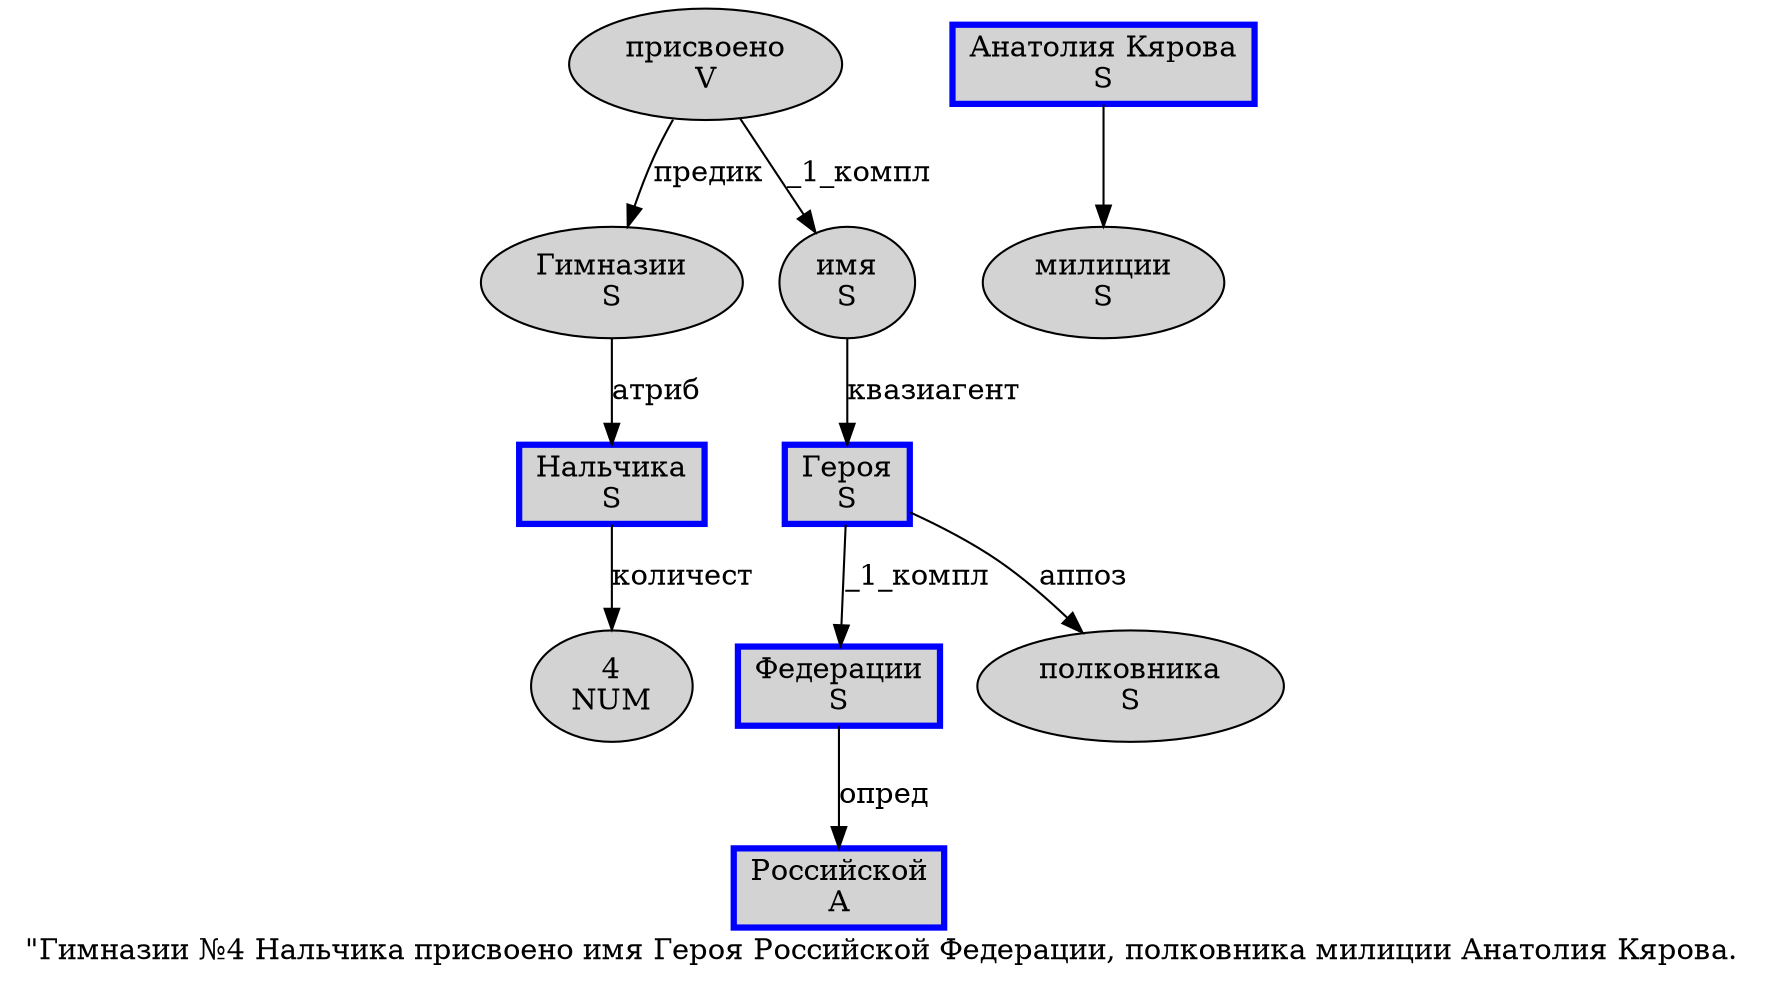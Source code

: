 digraph SENTENCE_1048 {
	graph [label="\"Гимназии №4 Нальчика присвоено имя Героя Российской Федерации, полковника милиции Анатолия Кярова."]
	node [style=filled]
		1 [label="Гимназии
S" color="" fillcolor=lightgray penwidth=1 shape=ellipse]
		3 [label="4
NUM" color="" fillcolor=lightgray penwidth=1 shape=ellipse]
		4 [label="Нальчика
S" color=blue fillcolor=lightgray penwidth=3 shape=box]
		5 [label="присвоено
V" color="" fillcolor=lightgray penwidth=1 shape=ellipse]
		6 [label="имя
S" color="" fillcolor=lightgray penwidth=1 shape=ellipse]
		7 [label="Героя
S" color=blue fillcolor=lightgray penwidth=3 shape=box]
		8 [label="Российской
A" color=blue fillcolor=lightgray penwidth=3 shape=box]
		9 [label="Федерации
S" color=blue fillcolor=lightgray penwidth=3 shape=box]
		11 [label="полковника
S" color="" fillcolor=lightgray penwidth=1 shape=ellipse]
		12 [label="милиции
S" color="" fillcolor=lightgray penwidth=1 shape=ellipse]
		13 [label="Анатолия Кярова
S" color=blue fillcolor=lightgray penwidth=3 shape=box]
			4 -> 3 [label="количест"]
			9 -> 8 [label="опред"]
			6 -> 7 [label="квазиагент"]
			7 -> 9 [label="_1_компл"]
			7 -> 11 [label="аппоз"]
			13 -> 12
			5 -> 1 [label="предик"]
			5 -> 6 [label="_1_компл"]
			1 -> 4 [label="атриб"]
}